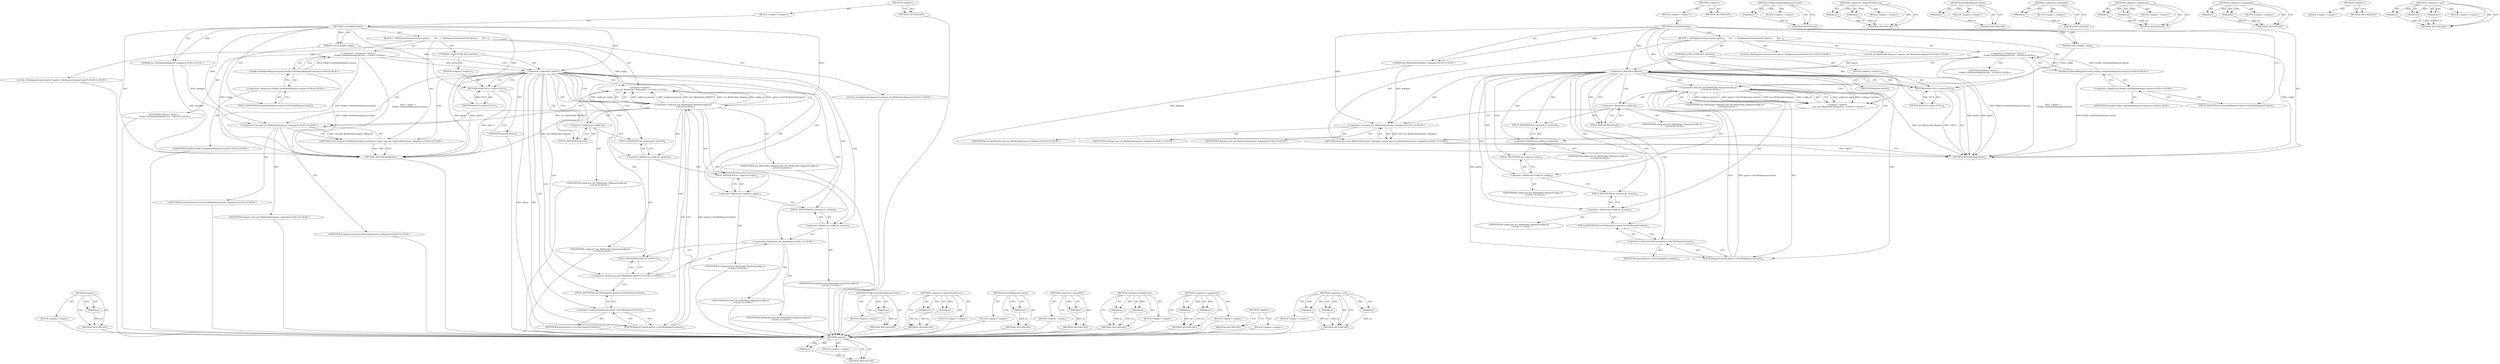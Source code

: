 digraph "&lt;operator&gt;.new" {
vulnerable_97 [label=<(METHOD,request)>];
vulnerable_98 [label=<(PARAM,p1)>];
vulnerable_99 [label=<(BLOCK,&lt;empty&gt;,&lt;empty&gt;)>];
vulnerable_100 [label=<(METHOD_RETURN,ANY)>];
vulnerable_6 [label=<(METHOD,&lt;global&gt;)<SUB>1</SUB>>];
vulnerable_7 [label=<(BLOCK,&lt;empty&gt;,&lt;empty&gt;)<SUB>1</SUB>>];
vulnerable_8 [label=<(METHOD,CreateWebSocket)<SUB>1</SUB>>];
vulnerable_9 [label=<(PARAM,const Config&amp; config)<SUB>2</SUB>>];
vulnerable_10 [label="<(PARAM,net::WebSocketDelegate* delegate)<SUB>2</SUB>>"];
vulnerable_11 [label=<(BLOCK,{
  URLRequestContextGetter* getter =
      Pro...,{
  URLRequestContextGetter* getter =
      Pro...)<SUB>2</SUB>>];
vulnerable_12 [label="<(LOCAL,URLRequestContextGetter* getter: URLRequestContextGetter*)<SUB>3</SUB>>"];
vulnerable_13 [label="<(&lt;operator&gt;.assignment,* getter =
      Profile::GetDefaultRequestCont...)<SUB>3</SUB>>"];
vulnerable_14 [label="<(IDENTIFIER,getter,* getter =
      Profile::GetDefaultRequestCont...)<SUB>3</SUB>>"];
vulnerable_15 [label="<(Profile.GetDefaultRequestContext,Profile::GetDefaultRequestContext())<SUB>4</SUB>>"];
vulnerable_16 [label="<(&lt;operator&gt;.fieldAccess,Profile::GetDefaultRequestContext)<SUB>4</SUB>>"];
vulnerable_17 [label="<(IDENTIFIER,Profile,Profile::GetDefaultRequestContext())<SUB>4</SUB>>"];
vulnerable_18 [label=<(FIELD_IDENTIFIER,GetDefaultRequestContext,GetDefaultRequestContext)<SUB>4</SUB>>];
vulnerable_19 [label=<(CONTROL_STRUCTURE,IF,if (!getter))<SUB>5</SUB>>];
vulnerable_20 [label=<(&lt;operator&gt;.logicalNot,!getter)<SUB>5</SUB>>];
vulnerable_21 [label=<(IDENTIFIER,getter,!getter)<SUB>5</SUB>>];
vulnerable_22 [label=<(BLOCK,&lt;empty&gt;,&lt;empty&gt;)<SUB>6</SUB>>];
vulnerable_23 [label=<(RETURN,return NULL;,return NULL;)<SUB>6</SUB>>];
vulnerable_24 [label=<(IDENTIFIER,NULL,return NULL;)<SUB>6</SUB>>];
vulnerable_25 [label="<(LOCAL,net.WebSocket.Request* request: net.WebSocket.Request*)<SUB>7</SUB>>"];
vulnerable_26 [label="<(request,* request(
      new net::WebSocket::Request(co...)<SUB>7</SUB>>"];
vulnerable_27 [label="<(&lt;operator&gt;.new,new net::WebSocket::Request(config.url,
       ...)<SUB>8</SUB>>"];
vulnerable_28 [label="<(IDENTIFIER,net::WebSocket::Request,new net::WebSocket::Request(config.url,
       ...)<SUB>8</SUB>>"];
vulnerable_29 [label=<(&lt;operator&gt;.fieldAccess,config.url)<SUB>8</SUB>>];
vulnerable_30 [label="<(IDENTIFIER,config,new net::WebSocket::Request(config.url,
       ...)<SUB>8</SUB>>"];
vulnerable_31 [label=<(FIELD_IDENTIFIER,url,url)<SUB>8</SUB>>];
vulnerable_32 [label=<(&lt;operator&gt;.fieldAccess,config.ws_protocol)<SUB>9</SUB>>];
vulnerable_33 [label="<(IDENTIFIER,config,new net::WebSocket::Request(config.url,
       ...)<SUB>9</SUB>>"];
vulnerable_34 [label=<(FIELD_IDENTIFIER,ws_protocol,ws_protocol)<SUB>9</SUB>>];
vulnerable_35 [label=<(&lt;operator&gt;.fieldAccess,config.ws_origin)<SUB>10</SUB>>];
vulnerable_36 [label="<(IDENTIFIER,config,new net::WebSocket::Request(config.url,
       ...)<SUB>10</SUB>>"];
vulnerable_37 [label=<(FIELD_IDENTIFIER,ws_origin,ws_origin)<SUB>10</SUB>>];
vulnerable_38 [label=<(&lt;operator&gt;.fieldAccess,config.ws_location)<SUB>11</SUB>>];
vulnerable_39 [label="<(IDENTIFIER,config,new net::WebSocket::Request(config.url,
       ...)<SUB>11</SUB>>"];
vulnerable_40 [label=<(FIELD_IDENTIFIER,ws_location,ws_location)<SUB>11</SUB>>];
vulnerable_41 [label=<(GetURLRequestContext,getter-&gt;GetURLRequestContext())<SUB>12</SUB>>];
vulnerable_42 [label=<(&lt;operator&gt;.indirectFieldAccess,getter-&gt;GetURLRequestContext)<SUB>12</SUB>>];
vulnerable_43 [label=<(IDENTIFIER,getter,getter-&gt;GetURLRequestContext())<SUB>12</SUB>>];
vulnerable_44 [label=<(FIELD_IDENTIFIER,GetURLRequestContext,GetURLRequestContext)<SUB>12</SUB>>];
vulnerable_45 [label="<(RETURN,return new net::WebSocket(request, delegate);,return new net::WebSocket(request, delegate);)<SUB>13</SUB>>"];
vulnerable_46 [label="<(&lt;operator&gt;.new,new net::WebSocket(request, delegate))<SUB>13</SUB>>"];
vulnerable_47 [label="<(IDENTIFIER,net::WebSocket,new net::WebSocket(request, delegate))<SUB>13</SUB>>"];
vulnerable_48 [label="<(IDENTIFIER,request,new net::WebSocket(request, delegate))<SUB>13</SUB>>"];
vulnerable_49 [label="<(IDENTIFIER,delegate,new net::WebSocket(request, delegate))<SUB>13</SUB>>"];
vulnerable_50 [label=<(METHOD_RETURN,WebSocket)<SUB>1</SUB>>];
vulnerable_52 [label=<(METHOD_RETURN,ANY)<SUB>1</SUB>>];
vulnerable_84 [label=<(METHOD,Profile.GetDefaultRequestContext)>];
vulnerable_85 [label=<(PARAM,p1)>];
vulnerable_86 [label=<(BLOCK,&lt;empty&gt;,&lt;empty&gt;)>];
vulnerable_87 [label=<(METHOD_RETURN,ANY)>];
vulnerable_111 [label=<(METHOD,&lt;operator&gt;.indirectFieldAccess)>];
vulnerable_112 [label=<(PARAM,p1)>];
vulnerable_113 [label=<(PARAM,p2)>];
vulnerable_114 [label=<(BLOCK,&lt;empty&gt;,&lt;empty&gt;)>];
vulnerable_115 [label=<(METHOD_RETURN,ANY)>];
vulnerable_107 [label=<(METHOD,GetURLRequestContext)>];
vulnerable_108 [label=<(PARAM,p1)>];
vulnerable_109 [label=<(BLOCK,&lt;empty&gt;,&lt;empty&gt;)>];
vulnerable_110 [label=<(METHOD_RETURN,ANY)>];
vulnerable_93 [label=<(METHOD,&lt;operator&gt;.logicalNot)>];
vulnerable_94 [label=<(PARAM,p1)>];
vulnerable_95 [label=<(BLOCK,&lt;empty&gt;,&lt;empty&gt;)>];
vulnerable_96 [label=<(METHOD_RETURN,ANY)>];
vulnerable_88 [label=<(METHOD,&lt;operator&gt;.fieldAccess)>];
vulnerable_89 [label=<(PARAM,p1)>];
vulnerable_90 [label=<(PARAM,p2)>];
vulnerable_91 [label=<(BLOCK,&lt;empty&gt;,&lt;empty&gt;)>];
vulnerable_92 [label=<(METHOD_RETURN,ANY)>];
vulnerable_79 [label=<(METHOD,&lt;operator&gt;.assignment)>];
vulnerable_80 [label=<(PARAM,p1)>];
vulnerable_81 [label=<(PARAM,p2)>];
vulnerable_82 [label=<(BLOCK,&lt;empty&gt;,&lt;empty&gt;)>];
vulnerable_83 [label=<(METHOD_RETURN,ANY)>];
vulnerable_73 [label=<(METHOD,&lt;global&gt;)<SUB>1</SUB>>];
vulnerable_74 [label=<(BLOCK,&lt;empty&gt;,&lt;empty&gt;)>];
vulnerable_75 [label=<(METHOD_RETURN,ANY)>];
vulnerable_101 [label=<(METHOD,&lt;operator&gt;.new)>];
vulnerable_102 [label=<(PARAM,p1)>];
vulnerable_103 [label=<(PARAM,p2)>];
vulnerable_104 [label=<(PARAM,p3)>];
vulnerable_105 [label=<(BLOCK,&lt;empty&gt;,&lt;empty&gt;)>];
vulnerable_106 [label=<(METHOD_RETURN,ANY)>];
fixed_102 [label=<(METHOD,request)>];
fixed_103 [label=<(PARAM,p1)>];
fixed_104 [label=<(BLOCK,&lt;empty&gt;,&lt;empty&gt;)>];
fixed_105 [label=<(METHOD_RETURN,ANY)>];
fixed_6 [label=<(METHOD,&lt;global&gt;)<SUB>1</SUB>>];
fixed_7 [label=<(BLOCK,&lt;empty&gt;,&lt;empty&gt;)<SUB>1</SUB>>];
fixed_8 [label=<(METHOD,CreateWebSocket)<SUB>1</SUB>>];
fixed_9 [label=<(PARAM,const Config&amp; config)<SUB>2</SUB>>];
fixed_10 [label="<(PARAM,net::WebSocketDelegate* delegate)<SUB>2</SUB>>"];
fixed_11 [label=<(BLOCK,{
  URLRequestContextGetter* getter =
      Pro...,{
  URLRequestContextGetter* getter =
      Pro...)<SUB>2</SUB>>];
fixed_12 [label="<(LOCAL,URLRequestContextGetter* getter: URLRequestContextGetter*)<SUB>3</SUB>>"];
fixed_13 [label="<(&lt;operator&gt;.assignment,* getter =
      Profile::GetDefaultRequestCont...)<SUB>3</SUB>>"];
fixed_14 [label="<(IDENTIFIER,getter,* getter =
      Profile::GetDefaultRequestCont...)<SUB>3</SUB>>"];
fixed_15 [label="<(Profile.GetDefaultRequestContext,Profile::GetDefaultRequestContext())<SUB>4</SUB>>"];
fixed_16 [label="<(&lt;operator&gt;.fieldAccess,Profile::GetDefaultRequestContext)<SUB>4</SUB>>"];
fixed_17 [label="<(IDENTIFIER,Profile,Profile::GetDefaultRequestContext())<SUB>4</SUB>>"];
fixed_18 [label=<(FIELD_IDENTIFIER,GetDefaultRequestContext,GetDefaultRequestContext)<SUB>4</SUB>>];
fixed_19 [label=<(CONTROL_STRUCTURE,IF,if (!getter))<SUB>5</SUB>>];
fixed_20 [label=<(&lt;operator&gt;.logicalNot,!getter)<SUB>5</SUB>>];
fixed_21 [label=<(IDENTIFIER,getter,!getter)<SUB>5</SUB>>];
fixed_22 [label=<(BLOCK,&lt;empty&gt;,&lt;empty&gt;)<SUB>6</SUB>>];
fixed_23 [label=<(RETURN,return NULL;,return NULL;)<SUB>6</SUB>>];
fixed_24 [label=<(IDENTIFIER,NULL,return NULL;)<SUB>6</SUB>>];
fixed_25 [label="<(LOCAL,net.WebSocket.Request* request: net.WebSocket.Request*)<SUB>7</SUB>>"];
fixed_26 [label="<(request,* request(
      new net::WebSocket::Request(co...)<SUB>7</SUB>>"];
fixed_27 [label="<(&lt;operator&gt;.new,new net::WebSocket::Request(config.url,
       ...)<SUB>8</SUB>>"];
fixed_28 [label="<(IDENTIFIER,net::WebSocket::Request,new net::WebSocket::Request(config.url,
       ...)<SUB>8</SUB>>"];
fixed_29 [label=<(&lt;operator&gt;.fieldAccess,config.url)<SUB>8</SUB>>];
fixed_30 [label="<(IDENTIFIER,config,new net::WebSocket::Request(config.url,
       ...)<SUB>8</SUB>>"];
fixed_31 [label=<(FIELD_IDENTIFIER,url,url)<SUB>8</SUB>>];
fixed_32 [label=<(&lt;operator&gt;.fieldAccess,config.ws_protocol)<SUB>9</SUB>>];
fixed_33 [label="<(IDENTIFIER,config,new net::WebSocket::Request(config.url,
       ...)<SUB>9</SUB>>"];
fixed_34 [label=<(FIELD_IDENTIFIER,ws_protocol,ws_protocol)<SUB>9</SUB>>];
fixed_35 [label=<(&lt;operator&gt;.fieldAccess,config.ws_origin)<SUB>10</SUB>>];
fixed_36 [label="<(IDENTIFIER,config,new net::WebSocket::Request(config.url,
       ...)<SUB>10</SUB>>"];
fixed_37 [label=<(FIELD_IDENTIFIER,ws_origin,ws_origin)<SUB>10</SUB>>];
fixed_38 [label=<(&lt;operator&gt;.fieldAccess,config.ws_location)<SUB>11</SUB>>];
fixed_39 [label="<(IDENTIFIER,config,new net::WebSocket::Request(config.url,
       ...)<SUB>11</SUB>>"];
fixed_40 [label=<(FIELD_IDENTIFIER,ws_location,ws_location)<SUB>11</SUB>>];
fixed_41 [label="<(&lt;operator&gt;.fieldAccess,net::WebSocket::DRAFT75)<SUB>12</SUB>>"];
fixed_42 [label="<(&lt;operator&gt;.fieldAccess,net::WebSocket)<SUB>12</SUB>>"];
fixed_43 [label="<(IDENTIFIER,net,new net::WebSocket::Request(config.url,
       ...)<SUB>12</SUB>>"];
fixed_44 [label="<(IDENTIFIER,WebSocket,new net::WebSocket::Request(config.url,
       ...)<SUB>12</SUB>>"];
fixed_45 [label=<(FIELD_IDENTIFIER,DRAFT75,DRAFT75)<SUB>12</SUB>>];
fixed_46 [label=<(GetURLRequestContext,getter-&gt;GetURLRequestContext())<SUB>13</SUB>>];
fixed_47 [label=<(&lt;operator&gt;.indirectFieldAccess,getter-&gt;GetURLRequestContext)<SUB>13</SUB>>];
fixed_48 [label=<(IDENTIFIER,getter,getter-&gt;GetURLRequestContext())<SUB>13</SUB>>];
fixed_49 [label=<(FIELD_IDENTIFIER,GetURLRequestContext,GetURLRequestContext)<SUB>13</SUB>>];
fixed_50 [label="<(RETURN,return new net::WebSocket(request, delegate);,return new net::WebSocket(request, delegate);)<SUB>14</SUB>>"];
fixed_51 [label="<(&lt;operator&gt;.new,new net::WebSocket(request, delegate))<SUB>14</SUB>>"];
fixed_52 [label="<(IDENTIFIER,net::WebSocket,new net::WebSocket(request, delegate))<SUB>14</SUB>>"];
fixed_53 [label="<(IDENTIFIER,request,new net::WebSocket(request, delegate))<SUB>14</SUB>>"];
fixed_54 [label="<(IDENTIFIER,delegate,new net::WebSocket(request, delegate))<SUB>14</SUB>>"];
fixed_55 [label=<(METHOD_RETURN,WebSocket)<SUB>1</SUB>>];
fixed_57 [label=<(METHOD_RETURN,ANY)<SUB>1</SUB>>];
fixed_89 [label=<(METHOD,Profile.GetDefaultRequestContext)>];
fixed_90 [label=<(PARAM,p1)>];
fixed_91 [label=<(BLOCK,&lt;empty&gt;,&lt;empty&gt;)>];
fixed_92 [label=<(METHOD_RETURN,ANY)>];
fixed_116 [label=<(METHOD,&lt;operator&gt;.indirectFieldAccess)>];
fixed_117 [label=<(PARAM,p1)>];
fixed_118 [label=<(PARAM,p2)>];
fixed_119 [label=<(BLOCK,&lt;empty&gt;,&lt;empty&gt;)>];
fixed_120 [label=<(METHOD_RETURN,ANY)>];
fixed_112 [label=<(METHOD,GetURLRequestContext)>];
fixed_113 [label=<(PARAM,p1)>];
fixed_114 [label=<(BLOCK,&lt;empty&gt;,&lt;empty&gt;)>];
fixed_115 [label=<(METHOD_RETURN,ANY)>];
fixed_98 [label=<(METHOD,&lt;operator&gt;.logicalNot)>];
fixed_99 [label=<(PARAM,p1)>];
fixed_100 [label=<(BLOCK,&lt;empty&gt;,&lt;empty&gt;)>];
fixed_101 [label=<(METHOD_RETURN,ANY)>];
fixed_93 [label=<(METHOD,&lt;operator&gt;.fieldAccess)>];
fixed_94 [label=<(PARAM,p1)>];
fixed_95 [label=<(PARAM,p2)>];
fixed_96 [label=<(BLOCK,&lt;empty&gt;,&lt;empty&gt;)>];
fixed_97 [label=<(METHOD_RETURN,ANY)>];
fixed_84 [label=<(METHOD,&lt;operator&gt;.assignment)>];
fixed_85 [label=<(PARAM,p1)>];
fixed_86 [label=<(PARAM,p2)>];
fixed_87 [label=<(BLOCK,&lt;empty&gt;,&lt;empty&gt;)>];
fixed_88 [label=<(METHOD_RETURN,ANY)>];
fixed_78 [label=<(METHOD,&lt;global&gt;)<SUB>1</SUB>>];
fixed_79 [label=<(BLOCK,&lt;empty&gt;,&lt;empty&gt;)>];
fixed_80 [label=<(METHOD_RETURN,ANY)>];
fixed_106 [label=<(METHOD,&lt;operator&gt;.new)>];
fixed_107 [label=<(PARAM,p1)>];
fixed_108 [label=<(PARAM,p2)>];
fixed_109 [label=<(PARAM,p3)>];
fixed_110 [label=<(BLOCK,&lt;empty&gt;,&lt;empty&gt;)>];
fixed_111 [label=<(METHOD_RETURN,ANY)>];
vulnerable_97 -> vulnerable_98  [key=0, label="AST: "];
vulnerable_97 -> vulnerable_98  [key=1, label="DDG: "];
vulnerable_97 -> vulnerable_99  [key=0, label="AST: "];
vulnerable_97 -> vulnerable_100  [key=0, label="AST: "];
vulnerable_97 -> vulnerable_100  [key=1, label="CFG: "];
vulnerable_98 -> vulnerable_100  [key=0, label="DDG: p1"];
vulnerable_6 -> vulnerable_7  [key=0, label="AST: "];
vulnerable_6 -> vulnerable_52  [key=0, label="AST: "];
vulnerable_6 -> vulnerable_52  [key=1, label="CFG: "];
vulnerable_7 -> vulnerable_8  [key=0, label="AST: "];
vulnerable_8 -> vulnerable_9  [key=0, label="AST: "];
vulnerable_8 -> vulnerable_9  [key=1, label="DDG: "];
vulnerable_8 -> vulnerable_10  [key=0, label="AST: "];
vulnerable_8 -> vulnerable_10  [key=1, label="DDG: "];
vulnerable_8 -> vulnerable_11  [key=0, label="AST: "];
vulnerable_8 -> vulnerable_50  [key=0, label="AST: "];
vulnerable_8 -> vulnerable_18  [key=0, label="CFG: "];
vulnerable_8 -> vulnerable_20  [key=0, label="DDG: "];
vulnerable_8 -> vulnerable_23  [key=0, label="DDG: "];
vulnerable_8 -> vulnerable_27  [key=0, label="DDG: "];
vulnerable_8 -> vulnerable_46  [key=0, label="DDG: "];
vulnerable_8 -> vulnerable_24  [key=0, label="DDG: "];
vulnerable_9 -> vulnerable_50  [key=0, label="DDG: config"];
vulnerable_9 -> vulnerable_27  [key=0, label="DDG: config"];
vulnerable_10 -> vulnerable_50  [key=0, label="DDG: delegate"];
vulnerable_10 -> vulnerable_46  [key=0, label="DDG: delegate"];
vulnerable_11 -> vulnerable_12  [key=0, label="AST: "];
vulnerable_11 -> vulnerable_13  [key=0, label="AST: "];
vulnerable_11 -> vulnerable_19  [key=0, label="AST: "];
vulnerable_11 -> vulnerable_25  [key=0, label="AST: "];
vulnerable_11 -> vulnerable_26  [key=0, label="AST: "];
vulnerable_11 -> vulnerable_45  [key=0, label="AST: "];
vulnerable_13 -> vulnerable_14  [key=0, label="AST: "];
vulnerable_13 -> vulnerable_15  [key=0, label="AST: "];
vulnerable_13 -> vulnerable_20  [key=0, label="CFG: "];
vulnerable_13 -> vulnerable_20  [key=1, label="DDG: getter"];
vulnerable_13 -> vulnerable_50  [key=0, label="DDG: Profile::GetDefaultRequestContext()"];
vulnerable_13 -> vulnerable_50  [key=1, label="DDG: * getter =
      Profile::GetDefaultRequestContext()"];
vulnerable_15 -> vulnerable_16  [key=0, label="AST: "];
vulnerable_15 -> vulnerable_13  [key=0, label="CFG: "];
vulnerable_15 -> vulnerable_13  [key=1, label="DDG: Profile::GetDefaultRequestContext"];
vulnerable_15 -> vulnerable_50  [key=0, label="DDG: Profile::GetDefaultRequestContext"];
vulnerable_16 -> vulnerable_17  [key=0, label="AST: "];
vulnerable_16 -> vulnerable_18  [key=0, label="AST: "];
vulnerable_16 -> vulnerable_15  [key=0, label="CFG: "];
vulnerable_18 -> vulnerable_16  [key=0, label="CFG: "];
vulnerable_19 -> vulnerable_20  [key=0, label="AST: "];
vulnerable_19 -> vulnerable_22  [key=0, label="AST: "];
vulnerable_20 -> vulnerable_21  [key=0, label="AST: "];
vulnerable_20 -> vulnerable_23  [key=0, label="CFG: "];
vulnerable_20 -> vulnerable_23  [key=1, label="CDG: "];
vulnerable_20 -> vulnerable_31  [key=0, label="CFG: "];
vulnerable_20 -> vulnerable_31  [key=1, label="CDG: "];
vulnerable_20 -> vulnerable_50  [key=0, label="DDG: getter"];
vulnerable_20 -> vulnerable_50  [key=1, label="DDG: !getter"];
vulnerable_20 -> vulnerable_41  [key=0, label="DDG: getter"];
vulnerable_20 -> vulnerable_41  [key=1, label="CDG: "];
vulnerable_20 -> vulnerable_34  [key=0, label="CDG: "];
vulnerable_20 -> vulnerable_32  [key=0, label="CDG: "];
vulnerable_20 -> vulnerable_26  [key=0, label="CDG: "];
vulnerable_20 -> vulnerable_42  [key=0, label="CDG: "];
vulnerable_20 -> vulnerable_37  [key=0, label="CDG: "];
vulnerable_20 -> vulnerable_46  [key=0, label="CDG: "];
vulnerable_20 -> vulnerable_38  [key=0, label="CDG: "];
vulnerable_20 -> vulnerable_45  [key=0, label="CDG: "];
vulnerable_20 -> vulnerable_27  [key=0, label="CDG: "];
vulnerable_20 -> vulnerable_40  [key=0, label="CDG: "];
vulnerable_20 -> vulnerable_29  [key=0, label="CDG: "];
vulnerable_20 -> vulnerable_44  [key=0, label="CDG: "];
vulnerable_20 -> vulnerable_35  [key=0, label="CDG: "];
vulnerable_22 -> vulnerable_23  [key=0, label="AST: "];
vulnerable_23 -> vulnerable_24  [key=0, label="AST: "];
vulnerable_23 -> vulnerable_50  [key=0, label="CFG: "];
vulnerable_23 -> vulnerable_50  [key=1, label="DDG: &lt;RET&gt;"];
vulnerable_24 -> vulnerable_23  [key=0, label="DDG: NULL"];
vulnerable_26 -> vulnerable_27  [key=0, label="AST: "];
vulnerable_26 -> vulnerable_46  [key=0, label="CFG: "];
vulnerable_27 -> vulnerable_28  [key=0, label="AST: "];
vulnerable_27 -> vulnerable_29  [key=0, label="AST: "];
vulnerable_27 -> vulnerable_32  [key=0, label="AST: "];
vulnerable_27 -> vulnerable_35  [key=0, label="AST: "];
vulnerable_27 -> vulnerable_38  [key=0, label="AST: "];
vulnerable_27 -> vulnerable_41  [key=0, label="AST: "];
vulnerable_27 -> vulnerable_26  [key=0, label="CFG: "];
vulnerable_27 -> vulnerable_26  [key=1, label="DDG: config.ws_origin"];
vulnerable_27 -> vulnerable_26  [key=2, label="DDG: config.ws_location"];
vulnerable_27 -> vulnerable_26  [key=3, label="DDG: config.ws_protocol"];
vulnerable_27 -> vulnerable_26  [key=4, label="DDG: getter-&gt;GetURLRequestContext()"];
vulnerable_27 -> vulnerable_26  [key=5, label="DDG: net::WebSocket::Request"];
vulnerable_27 -> vulnerable_26  [key=6, label="DDG: config.url"];
vulnerable_27 -> vulnerable_50  [key=0, label="DDG: net::WebSocket::Request"];
vulnerable_29 -> vulnerable_30  [key=0, label="AST: "];
vulnerable_29 -> vulnerable_31  [key=0, label="AST: "];
vulnerable_29 -> vulnerable_34  [key=0, label="CFG: "];
vulnerable_31 -> vulnerable_29  [key=0, label="CFG: "];
vulnerable_32 -> vulnerable_33  [key=0, label="AST: "];
vulnerable_32 -> vulnerable_34  [key=0, label="AST: "];
vulnerable_32 -> vulnerable_37  [key=0, label="CFG: "];
vulnerable_34 -> vulnerable_32  [key=0, label="CFG: "];
vulnerable_35 -> vulnerable_36  [key=0, label="AST: "];
vulnerable_35 -> vulnerable_37  [key=0, label="AST: "];
vulnerable_35 -> vulnerable_40  [key=0, label="CFG: "];
vulnerable_37 -> vulnerable_35  [key=0, label="CFG: "];
vulnerable_38 -> vulnerable_39  [key=0, label="AST: "];
vulnerable_38 -> vulnerable_40  [key=0, label="AST: "];
vulnerable_38 -> vulnerable_44  [key=0, label="CFG: "];
vulnerable_40 -> vulnerable_38  [key=0, label="CFG: "];
vulnerable_41 -> vulnerable_42  [key=0, label="AST: "];
vulnerable_41 -> vulnerable_27  [key=0, label="CFG: "];
vulnerable_41 -> vulnerable_27  [key=1, label="DDG: getter-&gt;GetURLRequestContext"];
vulnerable_42 -> vulnerable_43  [key=0, label="AST: "];
vulnerable_42 -> vulnerable_44  [key=0, label="AST: "];
vulnerable_42 -> vulnerable_41  [key=0, label="CFG: "];
vulnerable_44 -> vulnerable_42  [key=0, label="CFG: "];
vulnerable_45 -> vulnerable_46  [key=0, label="AST: "];
vulnerable_45 -> vulnerable_50  [key=0, label="CFG: "];
vulnerable_45 -> vulnerable_50  [key=1, label="DDG: &lt;RET&gt;"];
vulnerable_46 -> vulnerable_47  [key=0, label="AST: "];
vulnerable_46 -> vulnerable_48  [key=0, label="AST: "];
vulnerable_46 -> vulnerable_49  [key=0, label="AST: "];
vulnerable_46 -> vulnerable_45  [key=0, label="CFG: "];
vulnerable_46 -> vulnerable_45  [key=1, label="DDG: new net::WebSocket(request, delegate)"];
vulnerable_84 -> vulnerable_85  [key=0, label="AST: "];
vulnerable_84 -> vulnerable_85  [key=1, label="DDG: "];
vulnerable_84 -> vulnerable_86  [key=0, label="AST: "];
vulnerable_84 -> vulnerable_87  [key=0, label="AST: "];
vulnerable_84 -> vulnerable_87  [key=1, label="CFG: "];
vulnerable_85 -> vulnerable_87  [key=0, label="DDG: p1"];
vulnerable_111 -> vulnerable_112  [key=0, label="AST: "];
vulnerable_111 -> vulnerable_112  [key=1, label="DDG: "];
vulnerable_111 -> vulnerable_114  [key=0, label="AST: "];
vulnerable_111 -> vulnerable_113  [key=0, label="AST: "];
vulnerable_111 -> vulnerable_113  [key=1, label="DDG: "];
vulnerable_111 -> vulnerable_115  [key=0, label="AST: "];
vulnerable_111 -> vulnerable_115  [key=1, label="CFG: "];
vulnerable_112 -> vulnerable_115  [key=0, label="DDG: p1"];
vulnerable_113 -> vulnerable_115  [key=0, label="DDG: p2"];
vulnerable_107 -> vulnerable_108  [key=0, label="AST: "];
vulnerable_107 -> vulnerable_108  [key=1, label="DDG: "];
vulnerable_107 -> vulnerable_109  [key=0, label="AST: "];
vulnerable_107 -> vulnerable_110  [key=0, label="AST: "];
vulnerable_107 -> vulnerable_110  [key=1, label="CFG: "];
vulnerable_108 -> vulnerable_110  [key=0, label="DDG: p1"];
vulnerable_93 -> vulnerable_94  [key=0, label="AST: "];
vulnerable_93 -> vulnerable_94  [key=1, label="DDG: "];
vulnerable_93 -> vulnerable_95  [key=0, label="AST: "];
vulnerable_93 -> vulnerable_96  [key=0, label="AST: "];
vulnerable_93 -> vulnerable_96  [key=1, label="CFG: "];
vulnerable_94 -> vulnerable_96  [key=0, label="DDG: p1"];
vulnerable_88 -> vulnerable_89  [key=0, label="AST: "];
vulnerable_88 -> vulnerable_89  [key=1, label="DDG: "];
vulnerable_88 -> vulnerable_91  [key=0, label="AST: "];
vulnerable_88 -> vulnerable_90  [key=0, label="AST: "];
vulnerable_88 -> vulnerable_90  [key=1, label="DDG: "];
vulnerable_88 -> vulnerable_92  [key=0, label="AST: "];
vulnerable_88 -> vulnerable_92  [key=1, label="CFG: "];
vulnerable_89 -> vulnerable_92  [key=0, label="DDG: p1"];
vulnerable_90 -> vulnerable_92  [key=0, label="DDG: p2"];
vulnerable_79 -> vulnerable_80  [key=0, label="AST: "];
vulnerable_79 -> vulnerable_80  [key=1, label="DDG: "];
vulnerable_79 -> vulnerable_82  [key=0, label="AST: "];
vulnerable_79 -> vulnerable_81  [key=0, label="AST: "];
vulnerable_79 -> vulnerable_81  [key=1, label="DDG: "];
vulnerable_79 -> vulnerable_83  [key=0, label="AST: "];
vulnerable_79 -> vulnerable_83  [key=1, label="CFG: "];
vulnerable_80 -> vulnerable_83  [key=0, label="DDG: p1"];
vulnerable_81 -> vulnerable_83  [key=0, label="DDG: p2"];
vulnerable_73 -> vulnerable_74  [key=0, label="AST: "];
vulnerable_73 -> vulnerable_75  [key=0, label="AST: "];
vulnerable_73 -> vulnerable_75  [key=1, label="CFG: "];
vulnerable_101 -> vulnerable_102  [key=0, label="AST: "];
vulnerable_101 -> vulnerable_102  [key=1, label="DDG: "];
vulnerable_101 -> vulnerable_105  [key=0, label="AST: "];
vulnerable_101 -> vulnerable_103  [key=0, label="AST: "];
vulnerable_101 -> vulnerable_103  [key=1, label="DDG: "];
vulnerable_101 -> vulnerable_106  [key=0, label="AST: "];
vulnerable_101 -> vulnerable_106  [key=1, label="CFG: "];
vulnerable_101 -> vulnerable_104  [key=0, label="AST: "];
vulnerable_101 -> vulnerable_104  [key=1, label="DDG: "];
vulnerable_102 -> vulnerable_106  [key=0, label="DDG: p1"];
vulnerable_103 -> vulnerable_106  [key=0, label="DDG: p2"];
vulnerable_104 -> vulnerable_106  [key=0, label="DDG: p3"];
fixed_102 -> fixed_103  [key=0, label="AST: "];
fixed_102 -> fixed_103  [key=1, label="DDG: "];
fixed_102 -> fixed_104  [key=0, label="AST: "];
fixed_102 -> fixed_105  [key=0, label="AST: "];
fixed_102 -> fixed_105  [key=1, label="CFG: "];
fixed_103 -> fixed_105  [key=0, label="DDG: p1"];
fixed_104 -> vulnerable_97  [key=0];
fixed_105 -> vulnerable_97  [key=0];
fixed_6 -> fixed_7  [key=0, label="AST: "];
fixed_6 -> fixed_57  [key=0, label="AST: "];
fixed_6 -> fixed_57  [key=1, label="CFG: "];
fixed_7 -> fixed_8  [key=0, label="AST: "];
fixed_8 -> fixed_9  [key=0, label="AST: "];
fixed_8 -> fixed_9  [key=1, label="DDG: "];
fixed_8 -> fixed_10  [key=0, label="AST: "];
fixed_8 -> fixed_10  [key=1, label="DDG: "];
fixed_8 -> fixed_11  [key=0, label="AST: "];
fixed_8 -> fixed_55  [key=0, label="AST: "];
fixed_8 -> fixed_18  [key=0, label="CFG: "];
fixed_8 -> fixed_20  [key=0, label="DDG: "];
fixed_8 -> fixed_23  [key=0, label="DDG: "];
fixed_8 -> fixed_27  [key=0, label="DDG: "];
fixed_8 -> fixed_51  [key=0, label="DDG: "];
fixed_8 -> fixed_24  [key=0, label="DDG: "];
fixed_9 -> fixed_55  [key=0, label="DDG: config"];
fixed_9 -> fixed_27  [key=0, label="DDG: config"];
fixed_10 -> fixed_55  [key=0, label="DDG: delegate"];
fixed_10 -> fixed_51  [key=0, label="DDG: delegate"];
fixed_11 -> fixed_12  [key=0, label="AST: "];
fixed_11 -> fixed_13  [key=0, label="AST: "];
fixed_11 -> fixed_19  [key=0, label="AST: "];
fixed_11 -> fixed_25  [key=0, label="AST: "];
fixed_11 -> fixed_26  [key=0, label="AST: "];
fixed_11 -> fixed_50  [key=0, label="AST: "];
fixed_12 -> vulnerable_97  [key=0];
fixed_13 -> fixed_14  [key=0, label="AST: "];
fixed_13 -> fixed_15  [key=0, label="AST: "];
fixed_13 -> fixed_20  [key=0, label="CFG: "];
fixed_13 -> fixed_20  [key=1, label="DDG: getter"];
fixed_13 -> fixed_55  [key=0, label="DDG: Profile::GetDefaultRequestContext()"];
fixed_13 -> fixed_55  [key=1, label="DDG: * getter =
      Profile::GetDefaultRequestContext()"];
fixed_14 -> vulnerable_97  [key=0];
fixed_15 -> fixed_16  [key=0, label="AST: "];
fixed_15 -> fixed_13  [key=0, label="CFG: "];
fixed_15 -> fixed_13  [key=1, label="DDG: Profile::GetDefaultRequestContext"];
fixed_15 -> fixed_55  [key=0, label="DDG: Profile::GetDefaultRequestContext"];
fixed_16 -> fixed_17  [key=0, label="AST: "];
fixed_16 -> fixed_18  [key=0, label="AST: "];
fixed_16 -> fixed_15  [key=0, label="CFG: "];
fixed_17 -> vulnerable_97  [key=0];
fixed_18 -> fixed_16  [key=0, label="CFG: "];
fixed_19 -> fixed_20  [key=0, label="AST: "];
fixed_19 -> fixed_22  [key=0, label="AST: "];
fixed_20 -> fixed_21  [key=0, label="AST: "];
fixed_20 -> fixed_23  [key=0, label="CFG: "];
fixed_20 -> fixed_23  [key=1, label="CDG: "];
fixed_20 -> fixed_31  [key=0, label="CFG: "];
fixed_20 -> fixed_31  [key=1, label="CDG: "];
fixed_20 -> fixed_55  [key=0, label="DDG: getter"];
fixed_20 -> fixed_55  [key=1, label="DDG: !getter"];
fixed_20 -> fixed_46  [key=0, label="DDG: getter"];
fixed_20 -> fixed_46  [key=1, label="CDG: "];
fixed_20 -> fixed_47  [key=0, label="CDG: "];
fixed_20 -> fixed_34  [key=0, label="CDG: "];
fixed_20 -> fixed_32  [key=0, label="CDG: "];
fixed_20 -> fixed_49  [key=0, label="CDG: "];
fixed_20 -> fixed_26  [key=0, label="CDG: "];
fixed_20 -> fixed_42  [key=0, label="CDG: "];
fixed_20 -> fixed_51  [key=0, label="CDG: "];
fixed_20 -> fixed_37  [key=0, label="CDG: "];
fixed_20 -> fixed_38  [key=0, label="CDG: "];
fixed_20 -> fixed_41  [key=0, label="CDG: "];
fixed_20 -> fixed_45  [key=0, label="CDG: "];
fixed_20 -> fixed_27  [key=0, label="CDG: "];
fixed_20 -> fixed_40  [key=0, label="CDG: "];
fixed_20 -> fixed_29  [key=0, label="CDG: "];
fixed_20 -> fixed_50  [key=0, label="CDG: "];
fixed_20 -> fixed_35  [key=0, label="CDG: "];
fixed_21 -> vulnerable_97  [key=0];
fixed_22 -> fixed_23  [key=0, label="AST: "];
fixed_23 -> fixed_24  [key=0, label="AST: "];
fixed_23 -> fixed_55  [key=0, label="CFG: "];
fixed_23 -> fixed_55  [key=1, label="DDG: &lt;RET&gt;"];
fixed_24 -> fixed_23  [key=0, label="DDG: NULL"];
fixed_25 -> vulnerable_97  [key=0];
fixed_26 -> fixed_27  [key=0, label="AST: "];
fixed_26 -> fixed_51  [key=0, label="CFG: "];
fixed_27 -> fixed_28  [key=0, label="AST: "];
fixed_27 -> fixed_29  [key=0, label="AST: "];
fixed_27 -> fixed_32  [key=0, label="AST: "];
fixed_27 -> fixed_35  [key=0, label="AST: "];
fixed_27 -> fixed_38  [key=0, label="AST: "];
fixed_27 -> fixed_41  [key=0, label="AST: "];
fixed_27 -> fixed_46  [key=0, label="AST: "];
fixed_27 -> fixed_26  [key=0, label="CFG: "];
fixed_27 -> fixed_26  [key=1, label="DDG: config.ws_location"];
fixed_27 -> fixed_26  [key=2, label="DDG: config.ws_protocol"];
fixed_27 -> fixed_26  [key=3, label="DDG: net::WebSocket::DRAFT75"];
fixed_27 -> fixed_26  [key=4, label="DDG: net::WebSocket::Request"];
fixed_27 -> fixed_26  [key=5, label="DDG: config.url"];
fixed_27 -> fixed_26  [key=6, label="DDG: getter-&gt;GetURLRequestContext()"];
fixed_27 -> fixed_26  [key=7, label="DDG: config.ws_origin"];
fixed_27 -> fixed_55  [key=0, label="DDG: net::WebSocket::Request"];
fixed_27 -> fixed_51  [key=0, label="DDG: net::WebSocket::DRAFT75"];
fixed_28 -> vulnerable_97  [key=0];
fixed_29 -> fixed_30  [key=0, label="AST: "];
fixed_29 -> fixed_31  [key=0, label="AST: "];
fixed_29 -> fixed_34  [key=0, label="CFG: "];
fixed_30 -> vulnerable_97  [key=0];
fixed_31 -> fixed_29  [key=0, label="CFG: "];
fixed_32 -> fixed_33  [key=0, label="AST: "];
fixed_32 -> fixed_34  [key=0, label="AST: "];
fixed_32 -> fixed_37  [key=0, label="CFG: "];
fixed_33 -> vulnerable_97  [key=0];
fixed_34 -> fixed_32  [key=0, label="CFG: "];
fixed_35 -> fixed_36  [key=0, label="AST: "];
fixed_35 -> fixed_37  [key=0, label="AST: "];
fixed_35 -> fixed_40  [key=0, label="CFG: "];
fixed_36 -> vulnerable_97  [key=0];
fixed_37 -> fixed_35  [key=0, label="CFG: "];
fixed_38 -> fixed_39  [key=0, label="AST: "];
fixed_38 -> fixed_40  [key=0, label="AST: "];
fixed_38 -> fixed_42  [key=0, label="CFG: "];
fixed_39 -> vulnerable_97  [key=0];
fixed_40 -> fixed_38  [key=0, label="CFG: "];
fixed_41 -> fixed_42  [key=0, label="AST: "];
fixed_41 -> fixed_45  [key=0, label="AST: "];
fixed_41 -> fixed_49  [key=0, label="CFG: "];
fixed_42 -> fixed_43  [key=0, label="AST: "];
fixed_42 -> fixed_44  [key=0, label="AST: "];
fixed_42 -> fixed_45  [key=0, label="CFG: "];
fixed_43 -> vulnerable_97  [key=0];
fixed_44 -> vulnerable_97  [key=0];
fixed_45 -> fixed_41  [key=0, label="CFG: "];
fixed_46 -> fixed_47  [key=0, label="AST: "];
fixed_46 -> fixed_27  [key=0, label="CFG: "];
fixed_46 -> fixed_27  [key=1, label="DDG: getter-&gt;GetURLRequestContext"];
fixed_47 -> fixed_48  [key=0, label="AST: "];
fixed_47 -> fixed_49  [key=0, label="AST: "];
fixed_47 -> fixed_46  [key=0, label="CFG: "];
fixed_48 -> vulnerable_97  [key=0];
fixed_49 -> fixed_47  [key=0, label="CFG: "];
fixed_50 -> fixed_51  [key=0, label="AST: "];
fixed_50 -> fixed_55  [key=0, label="CFG: "];
fixed_50 -> fixed_55  [key=1, label="DDG: &lt;RET&gt;"];
fixed_51 -> fixed_52  [key=0, label="AST: "];
fixed_51 -> fixed_53  [key=0, label="AST: "];
fixed_51 -> fixed_54  [key=0, label="AST: "];
fixed_51 -> fixed_50  [key=0, label="CFG: "];
fixed_51 -> fixed_50  [key=1, label="DDG: new net::WebSocket(request, delegate)"];
fixed_52 -> vulnerable_97  [key=0];
fixed_53 -> vulnerable_97  [key=0];
fixed_54 -> vulnerable_97  [key=0];
fixed_55 -> vulnerable_97  [key=0];
fixed_57 -> vulnerable_97  [key=0];
fixed_89 -> fixed_90  [key=0, label="AST: "];
fixed_89 -> fixed_90  [key=1, label="DDG: "];
fixed_89 -> fixed_91  [key=0, label="AST: "];
fixed_89 -> fixed_92  [key=0, label="AST: "];
fixed_89 -> fixed_92  [key=1, label="CFG: "];
fixed_90 -> fixed_92  [key=0, label="DDG: p1"];
fixed_91 -> vulnerable_97  [key=0];
fixed_92 -> vulnerable_97  [key=0];
fixed_116 -> fixed_117  [key=0, label="AST: "];
fixed_116 -> fixed_117  [key=1, label="DDG: "];
fixed_116 -> fixed_119  [key=0, label="AST: "];
fixed_116 -> fixed_118  [key=0, label="AST: "];
fixed_116 -> fixed_118  [key=1, label="DDG: "];
fixed_116 -> fixed_120  [key=0, label="AST: "];
fixed_116 -> fixed_120  [key=1, label="CFG: "];
fixed_117 -> fixed_120  [key=0, label="DDG: p1"];
fixed_118 -> fixed_120  [key=0, label="DDG: p2"];
fixed_119 -> vulnerable_97  [key=0];
fixed_120 -> vulnerable_97  [key=0];
fixed_112 -> fixed_113  [key=0, label="AST: "];
fixed_112 -> fixed_113  [key=1, label="DDG: "];
fixed_112 -> fixed_114  [key=0, label="AST: "];
fixed_112 -> fixed_115  [key=0, label="AST: "];
fixed_112 -> fixed_115  [key=1, label="CFG: "];
fixed_113 -> fixed_115  [key=0, label="DDG: p1"];
fixed_114 -> vulnerable_97  [key=0];
fixed_115 -> vulnerable_97  [key=0];
fixed_98 -> fixed_99  [key=0, label="AST: "];
fixed_98 -> fixed_99  [key=1, label="DDG: "];
fixed_98 -> fixed_100  [key=0, label="AST: "];
fixed_98 -> fixed_101  [key=0, label="AST: "];
fixed_98 -> fixed_101  [key=1, label="CFG: "];
fixed_99 -> fixed_101  [key=0, label="DDG: p1"];
fixed_100 -> vulnerable_97  [key=0];
fixed_101 -> vulnerable_97  [key=0];
fixed_93 -> fixed_94  [key=0, label="AST: "];
fixed_93 -> fixed_94  [key=1, label="DDG: "];
fixed_93 -> fixed_96  [key=0, label="AST: "];
fixed_93 -> fixed_95  [key=0, label="AST: "];
fixed_93 -> fixed_95  [key=1, label="DDG: "];
fixed_93 -> fixed_97  [key=0, label="AST: "];
fixed_93 -> fixed_97  [key=1, label="CFG: "];
fixed_94 -> fixed_97  [key=0, label="DDG: p1"];
fixed_95 -> fixed_97  [key=0, label="DDG: p2"];
fixed_96 -> vulnerable_97  [key=0];
fixed_97 -> vulnerable_97  [key=0];
fixed_84 -> fixed_85  [key=0, label="AST: "];
fixed_84 -> fixed_85  [key=1, label="DDG: "];
fixed_84 -> fixed_87  [key=0, label="AST: "];
fixed_84 -> fixed_86  [key=0, label="AST: "];
fixed_84 -> fixed_86  [key=1, label="DDG: "];
fixed_84 -> fixed_88  [key=0, label="AST: "];
fixed_84 -> fixed_88  [key=1, label="CFG: "];
fixed_85 -> fixed_88  [key=0, label="DDG: p1"];
fixed_86 -> fixed_88  [key=0, label="DDG: p2"];
fixed_87 -> vulnerable_97  [key=0];
fixed_88 -> vulnerable_97  [key=0];
fixed_78 -> fixed_79  [key=0, label="AST: "];
fixed_78 -> fixed_80  [key=0, label="AST: "];
fixed_78 -> fixed_80  [key=1, label="CFG: "];
fixed_79 -> vulnerable_97  [key=0];
fixed_80 -> vulnerable_97  [key=0];
fixed_106 -> fixed_107  [key=0, label="AST: "];
fixed_106 -> fixed_107  [key=1, label="DDG: "];
fixed_106 -> fixed_110  [key=0, label="AST: "];
fixed_106 -> fixed_108  [key=0, label="AST: "];
fixed_106 -> fixed_108  [key=1, label="DDG: "];
fixed_106 -> fixed_111  [key=0, label="AST: "];
fixed_106 -> fixed_111  [key=1, label="CFG: "];
fixed_106 -> fixed_109  [key=0, label="AST: "];
fixed_106 -> fixed_109  [key=1, label="DDG: "];
fixed_107 -> fixed_111  [key=0, label="DDG: p1"];
fixed_108 -> fixed_111  [key=0, label="DDG: p2"];
fixed_109 -> fixed_111  [key=0, label="DDG: p3"];
fixed_110 -> vulnerable_97  [key=0];
fixed_111 -> vulnerable_97  [key=0];
}
